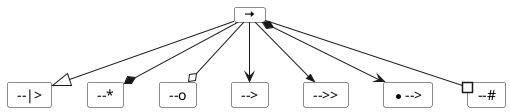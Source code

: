 @startuml arrows
skinparam monochrome true
skinparam cardBackgroundColor white
card "<&arrow-right>" as 1
card "--|>" as 2
1 --|> 2
card "--*" as 3
1 --* 3
card "--o" as 4
1 --o 4
card "-->" as 8
1 --> 8
card "-->>" as 9
1 -->> 9
card "*-->" as 11
1 *--> 11
card "--#" as 12
1 --# 12
@enduml